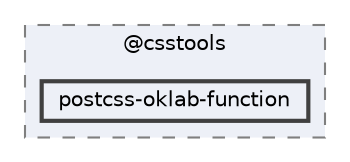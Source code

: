 digraph "pkiclassroomrescheduler/src/main/frontend/node_modules/@csstools/postcss-oklab-function"
{
 // LATEX_PDF_SIZE
  bgcolor="transparent";
  edge [fontname=Helvetica,fontsize=10,labelfontname=Helvetica,labelfontsize=10];
  node [fontname=Helvetica,fontsize=10,shape=box,height=0.2,width=0.4];
  compound=true
  subgraph clusterdir_e64c7a9474e15b6f7032b6f38e6f2d22 {
    graph [ bgcolor="#edf0f7", pencolor="grey50", label="@csstools", fontname=Helvetica,fontsize=10 style="filled,dashed", URL="dir_e64c7a9474e15b6f7032b6f38e6f2d22.html",tooltip=""]
  dir_b2992308a2a4a6d0f3fa6b76b7465b6a [label="postcss-oklab-function", fillcolor="#edf0f7", color="grey25", style="filled,bold", URL="dir_b2992308a2a4a6d0f3fa6b76b7465b6a.html",tooltip=""];
  }
}
